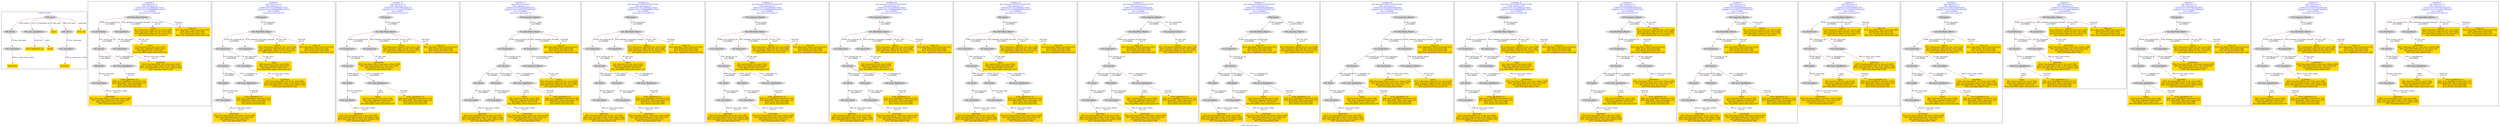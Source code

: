 digraph n0 {
fontcolor="blue"
remincross="true"
label="s09-s-18-artists.json"
subgraph cluster_0 {
label="1-correct model"
n2[style="filled",color="white",fillcolor="lightgray",label="E39_Actor1"];
n3[style="filled",color="white",fillcolor="lightgray",label="E69_Death1"];
n4[style="filled",color="white",fillcolor="lightgray",label="E82_Actor_Appellation1"];
n5[shape="plaintext",style="filled",fillcolor="gold",label="values"];
n6[style="filled",color="white",fillcolor="lightgray",label="E67_Birth1"];
n7[shape="plaintext",style="filled",fillcolor="gold",label="artist_uri"];
n8[style="filled",color="white",fillcolor="lightgray",label="E52_Time-Span1"];
n9[shape="plaintext",style="filled",fillcolor="gold",label="birthValue"];
n10[style="filled",color="white",fillcolor="lightgray",label="E52_Time-Span2"];
n11[shape="plaintext",style="filled",fillcolor="gold",label="deathValue"];
n12[shape="plaintext",style="filled",fillcolor="gold",label="artist_appellation_uri"];
n13[shape="plaintext",style="filled",fillcolor="gold",label="values"];
}
subgraph cluster_1 {
label="candidate 0\nlink coherence:1.0\nnode coherence:1.0\nconfidence:0.41212666482170307\nmapping score:0.49848666605167874\ncost:12.99969\n-precision:0.31-recall:0.36"
n15[style="filled",color="white",fillcolor="lightgray",label="E12_Production1"];
n16[style="filled",color="white",fillcolor="lightgray",label="E21_Person1"];
n17[style="filled",color="white",fillcolor="lightgray",label="E52_Time-Span2"];
n18[style="filled",color="white",fillcolor="lightgray",label="E69_Death1"];
n19[style="filled",color="white",fillcolor="lightgray",label="E82_Actor_Appellation1"];
n20[style="filled",color="white",fillcolor="lightgray",label="E22_Man-Made_Object1"];
n21[style="filled",color="white",fillcolor="lightgray",label="E8_Acquisition1"];
n22[style="filled",color="white",fillcolor="lightgray",label="E52_Time-Span4"];
n23[shape="plaintext",style="filled",fillcolor="gold",label="values\n[E8_Acquisition,P3_has_note,0.339]\n[E82_Actor_Appellation,label,0.267]\n[E30_Right,P3_has_note,0.227]\n[E22_Man-Made_Object,classLink,0.167]"];
n24[shape="plaintext",style="filled",fillcolor="gold",label="deathValue\n[E52_Time-Span,P82_at_some_time_within,0.388]\n[E52_Time-Span,P82b_end_of_the_end,0.236]\n[E8_Acquisition,P3_has_note,0.21]\n[E52_Time-Span,label,0.166]"];
n25[shape="plaintext",style="filled",fillcolor="gold",label="values\n[E73_Information_Object,P3_has_note,0.358]\n[E33_Linguistic_Object,P3_has_note,0.296]\n[E22_Man-Made_Object,P3_has_note,0.277]\n[E8_Acquisition,P3_has_note,0.07]"];
n26[shape="plaintext",style="filled",fillcolor="gold",label="birthValue\n[E52_Time-Span,P82b_end_of_the_end,0.308]\n[E52_Time-Span,P82a_begin_of_the_begin,0.305]\n[E52_Time-Span,P82_at_some_time_within,0.285]\n[E52_Time-Span,label,0.102]"];
n27[shape="plaintext",style="filled",fillcolor="gold",label="artist_uri\n[E22_Man-Made_Object,classLink,0.451]\n[E38_Image,classLink,0.204]\n[E21_Person,classLink,0.186]\n[E82_Actor_Appellation,classLink,0.159]"];
n28[shape="plaintext",style="filled",fillcolor="gold",label="artist_appellation_uri\n[E82_Actor_Appellation,classLink,0.732]\n[E22_Man-Made_Object,classLink,0.141]\n[E38_Image,classLink,0.066]\n[E21_Person,classLink,0.06]"];
}
subgraph cluster_2 {
label="candidate 1\nlink coherence:1.0\nnode coherence:1.0\nconfidence:0.41212666482170307\nmapping score:0.49848666605167874\ncost:13.99966\n-precision:0.29-recall:0.36"
n30[style="filled",color="white",fillcolor="lightgray",label="E12_Production1"];
n31[style="filled",color="white",fillcolor="lightgray",label="E21_Person1"];
n32[style="filled",color="white",fillcolor="lightgray",label="E52_Time-Span2"];
n33[style="filled",color="white",fillcolor="lightgray",label="E69_Death1"];
n34[style="filled",color="white",fillcolor="lightgray",label="E82_Actor_Appellation1"];
n35[style="filled",color="white",fillcolor="lightgray",label="E22_Man-Made_Object1"];
n36[style="filled",color="white",fillcolor="lightgray",label="E8_Acquisition1"];
n37[style="filled",color="white",fillcolor="lightgray",label="E38_Image1"];
n38[style="filled",color="white",fillcolor="lightgray",label="E52_Time-Span4"];
n39[shape="plaintext",style="filled",fillcolor="gold",label="values\n[E8_Acquisition,P3_has_note,0.339]\n[E82_Actor_Appellation,label,0.267]\n[E30_Right,P3_has_note,0.227]\n[E22_Man-Made_Object,classLink,0.167]"];
n40[shape="plaintext",style="filled",fillcolor="gold",label="deathValue\n[E52_Time-Span,P82_at_some_time_within,0.388]\n[E52_Time-Span,P82b_end_of_the_end,0.236]\n[E8_Acquisition,P3_has_note,0.21]\n[E52_Time-Span,label,0.166]"];
n41[shape="plaintext",style="filled",fillcolor="gold",label="values\n[E73_Information_Object,P3_has_note,0.358]\n[E33_Linguistic_Object,P3_has_note,0.296]\n[E22_Man-Made_Object,P3_has_note,0.277]\n[E8_Acquisition,P3_has_note,0.07]"];
n42[shape="plaintext",style="filled",fillcolor="gold",label="birthValue\n[E52_Time-Span,P82b_end_of_the_end,0.308]\n[E52_Time-Span,P82a_begin_of_the_begin,0.305]\n[E52_Time-Span,P82_at_some_time_within,0.285]\n[E52_Time-Span,label,0.102]"];
n43[shape="plaintext",style="filled",fillcolor="gold",label="artist_uri\n[E22_Man-Made_Object,classLink,0.451]\n[E38_Image,classLink,0.204]\n[E21_Person,classLink,0.186]\n[E82_Actor_Appellation,classLink,0.159]"];
n44[shape="plaintext",style="filled",fillcolor="gold",label="artist_appellation_uri\n[E82_Actor_Appellation,classLink,0.732]\n[E22_Man-Made_Object,classLink,0.141]\n[E38_Image,classLink,0.066]\n[E21_Person,classLink,0.06]"];
}
subgraph cluster_3 {
label="candidate 10\nlink coherence:1.0\nnode coherence:1.0\nconfidence:0.3703778518200726\nmapping score:0.5123481728289131\ncost:12.99971\n-precision:0.23-recall:0.27"
n46[style="filled",color="white",fillcolor="lightgray",label="E12_Production1"];
n47[style="filled",color="white",fillcolor="lightgray",label="E21_Person1"];
n48[style="filled",color="white",fillcolor="lightgray",label="E69_Death1"];
n49[style="filled",color="white",fillcolor="lightgray",label="E82_Actor_Appellation1"];
n50[style="filled",color="white",fillcolor="lightgray",label="E22_Man-Made_Object1"];
n51[style="filled",color="white",fillcolor="lightgray",label="E8_Acquisition1"];
n52[style="filled",color="white",fillcolor="lightgray",label="E38_Image1"];
n53[style="filled",color="white",fillcolor="lightgray",label="E52_Time-Span4"];
n54[shape="plaintext",style="filled",fillcolor="gold",label="deathValue\n[E52_Time-Span,P82_at_some_time_within,0.388]\n[E52_Time-Span,P82b_end_of_the_end,0.236]\n[E8_Acquisition,P3_has_note,0.21]\n[E52_Time-Span,label,0.166]"];
n55[shape="plaintext",style="filled",fillcolor="gold",label="birthValue\n[E52_Time-Span,P82b_end_of_the_end,0.308]\n[E52_Time-Span,P82a_begin_of_the_begin,0.305]\n[E52_Time-Span,P82_at_some_time_within,0.285]\n[E52_Time-Span,label,0.102]"];
n56[shape="plaintext",style="filled",fillcolor="gold",label="values\n[E8_Acquisition,P3_has_note,0.339]\n[E82_Actor_Appellation,label,0.267]\n[E30_Right,P3_has_note,0.227]\n[E22_Man-Made_Object,classLink,0.167]"];
n57[shape="plaintext",style="filled",fillcolor="gold",label="values\n[E73_Information_Object,P3_has_note,0.358]\n[E33_Linguistic_Object,P3_has_note,0.296]\n[E22_Man-Made_Object,P3_has_note,0.277]\n[E8_Acquisition,P3_has_note,0.07]"];
n58[shape="plaintext",style="filled",fillcolor="gold",label="artist_uri\n[E22_Man-Made_Object,classLink,0.451]\n[E38_Image,classLink,0.204]\n[E21_Person,classLink,0.186]\n[E82_Actor_Appellation,classLink,0.159]"];
n59[shape="plaintext",style="filled",fillcolor="gold",label="artist_appellation_uri\n[E82_Actor_Appellation,classLink,0.732]\n[E22_Man-Made_Object,classLink,0.141]\n[E38_Image,classLink,0.066]\n[E21_Person,classLink,0.06]"];
}
subgraph cluster_4 {
label="candidate 11\nlink coherence:0.9375\nnode coherence:1.0\nconfidence:0.40332636209584555\nmapping score:0.49555323180972627\ncost:115.009612\n-precision:0.38-recall:0.55"
n61[style="filled",color="white",fillcolor="lightgray",label="E12_Production1"];
n62[style="filled",color="white",fillcolor="lightgray",label="E21_Person1"];
n63[style="filled",color="white",fillcolor="lightgray",label="E67_Birth1"];
n64[style="filled",color="white",fillcolor="lightgray",label="E69_Death1"];
n65[style="filled",color="white",fillcolor="lightgray",label="E82_Actor_Appellation1"];
n66[style="filled",color="white",fillcolor="lightgray",label="E22_Man-Made_Object1"];
n67[style="filled",color="white",fillcolor="lightgray",label="E8_Acquisition1"];
n68[style="filled",color="white",fillcolor="lightgray",label="E33_Linguistic_Object2"];
n69[style="filled",color="white",fillcolor="lightgray",label="E52_Time-Span1"];
n70[style="filled",color="white",fillcolor="lightgray",label="E52_Time-Span3"];
n71[style="filled",color="white",fillcolor="lightgray",label="E33_Linguistic_Object1"];
n72[shape="plaintext",style="filled",fillcolor="gold",label="birthValue\n[E52_Time-Span,P82b_end_of_the_end,0.308]\n[E52_Time-Span,P82a_begin_of_the_begin,0.305]\n[E52_Time-Span,P82_at_some_time_within,0.285]\n[E52_Time-Span,label,0.102]"];
n73[shape="plaintext",style="filled",fillcolor="gold",label="values\n[E8_Acquisition,P3_has_note,0.339]\n[E82_Actor_Appellation,label,0.267]\n[E30_Right,P3_has_note,0.227]\n[E22_Man-Made_Object,classLink,0.167]"];
n74[shape="plaintext",style="filled",fillcolor="gold",label="deathValue\n[E52_Time-Span,P82_at_some_time_within,0.388]\n[E52_Time-Span,P82b_end_of_the_end,0.236]\n[E8_Acquisition,P3_has_note,0.21]\n[E52_Time-Span,label,0.166]"];
n75[shape="plaintext",style="filled",fillcolor="gold",label="values\n[E73_Information_Object,P3_has_note,0.358]\n[E33_Linguistic_Object,P3_has_note,0.296]\n[E22_Man-Made_Object,P3_has_note,0.277]\n[E8_Acquisition,P3_has_note,0.07]"];
n76[shape="plaintext",style="filled",fillcolor="gold",label="artist_uri\n[E22_Man-Made_Object,classLink,0.451]\n[E38_Image,classLink,0.204]\n[E21_Person,classLink,0.186]\n[E82_Actor_Appellation,classLink,0.159]"];
n77[shape="plaintext",style="filled",fillcolor="gold",label="artist_appellation_uri\n[E82_Actor_Appellation,classLink,0.732]\n[E22_Man-Made_Object,classLink,0.141]\n[E38_Image,classLink,0.066]\n[E21_Person,classLink,0.06]"];
}
subgraph cluster_5 {
label="candidate 12\nlink coherence:0.9333333333333333\nnode coherence:1.0\nconfidence:0.41212666482170307\nmapping score:0.49848666605167874\ncost:14.9996\n-precision:0.33-recall:0.45"
n79[style="filled",color="white",fillcolor="lightgray",label="E12_Production1"];
n80[style="filled",color="white",fillcolor="lightgray",label="E21_Person1"];
n81[style="filled",color="white",fillcolor="lightgray",label="E67_Birth1"];
n82[style="filled",color="white",fillcolor="lightgray",label="E69_Death1"];
n83[style="filled",color="white",fillcolor="lightgray",label="E82_Actor_Appellation1"];
n84[style="filled",color="white",fillcolor="lightgray",label="E22_Man-Made_Object1"];
n85[style="filled",color="white",fillcolor="lightgray",label="E8_Acquisition1"];
n86[style="filled",color="white",fillcolor="lightgray",label="E38_Image1"];
n87[style="filled",color="white",fillcolor="lightgray",label="E52_Time-Span1"];
n88[style="filled",color="white",fillcolor="lightgray",label="E52_Time-Span3"];
n89[shape="plaintext",style="filled",fillcolor="gold",label="values\n[E8_Acquisition,P3_has_note,0.339]\n[E82_Actor_Appellation,label,0.267]\n[E30_Right,P3_has_note,0.227]\n[E22_Man-Made_Object,classLink,0.167]"];
n90[shape="plaintext",style="filled",fillcolor="gold",label="birthValue\n[E52_Time-Span,P82b_end_of_the_end,0.308]\n[E52_Time-Span,P82a_begin_of_the_begin,0.305]\n[E52_Time-Span,P82_at_some_time_within,0.285]\n[E52_Time-Span,label,0.102]"];
n91[shape="plaintext",style="filled",fillcolor="gold",label="deathValue\n[E52_Time-Span,P82_at_some_time_within,0.388]\n[E52_Time-Span,P82b_end_of_the_end,0.236]\n[E8_Acquisition,P3_has_note,0.21]\n[E52_Time-Span,label,0.166]"];
n92[shape="plaintext",style="filled",fillcolor="gold",label="values\n[E73_Information_Object,P3_has_note,0.358]\n[E33_Linguistic_Object,P3_has_note,0.296]\n[E22_Man-Made_Object,P3_has_note,0.277]\n[E8_Acquisition,P3_has_note,0.07]"];
n93[shape="plaintext",style="filled",fillcolor="gold",label="artist_uri\n[E22_Man-Made_Object,classLink,0.451]\n[E38_Image,classLink,0.204]\n[E21_Person,classLink,0.186]\n[E82_Actor_Appellation,classLink,0.159]"];
n94[shape="plaintext",style="filled",fillcolor="gold",label="artist_appellation_uri\n[E82_Actor_Appellation,classLink,0.732]\n[E22_Man-Made_Object,classLink,0.141]\n[E38_Image,classLink,0.066]\n[E21_Person,classLink,0.06]"];
}
subgraph cluster_6 {
label="candidate 13\nlink coherence:0.9333333333333333\nnode coherence:1.0\nconfidence:0.41212666482170307\nmapping score:0.49848666605167874\ncost:14.99961\n-precision:0.33-recall:0.45"
n96[style="filled",color="white",fillcolor="lightgray",label="E12_Production1"];
n97[style="filled",color="white",fillcolor="lightgray",label="E21_Person1"];
n98[style="filled",color="white",fillcolor="lightgray",label="E67_Birth1"];
n99[style="filled",color="white",fillcolor="lightgray",label="E69_Death1"];
n100[style="filled",color="white",fillcolor="lightgray",label="E82_Actor_Appellation1"];
n101[style="filled",color="white",fillcolor="lightgray",label="E22_Man-Made_Object1"];
n102[style="filled",color="white",fillcolor="lightgray",label="E8_Acquisition1"];
n103[style="filled",color="white",fillcolor="lightgray",label="E33_Linguistic_Object2"];
n104[style="filled",color="white",fillcolor="lightgray",label="E52_Time-Span1"];
n105[style="filled",color="white",fillcolor="lightgray",label="E52_Time-Span3"];
n106[shape="plaintext",style="filled",fillcolor="gold",label="values\n[E8_Acquisition,P3_has_note,0.339]\n[E82_Actor_Appellation,label,0.267]\n[E30_Right,P3_has_note,0.227]\n[E22_Man-Made_Object,classLink,0.167]"];
n107[shape="plaintext",style="filled",fillcolor="gold",label="birthValue\n[E52_Time-Span,P82b_end_of_the_end,0.308]\n[E52_Time-Span,P82a_begin_of_the_begin,0.305]\n[E52_Time-Span,P82_at_some_time_within,0.285]\n[E52_Time-Span,label,0.102]"];
n108[shape="plaintext",style="filled",fillcolor="gold",label="deathValue\n[E52_Time-Span,P82_at_some_time_within,0.388]\n[E52_Time-Span,P82b_end_of_the_end,0.236]\n[E8_Acquisition,P3_has_note,0.21]\n[E52_Time-Span,label,0.166]"];
n109[shape="plaintext",style="filled",fillcolor="gold",label="values\n[E73_Information_Object,P3_has_note,0.358]\n[E33_Linguistic_Object,P3_has_note,0.296]\n[E22_Man-Made_Object,P3_has_note,0.277]\n[E8_Acquisition,P3_has_note,0.07]"];
n110[shape="plaintext",style="filled",fillcolor="gold",label="artist_uri\n[E22_Man-Made_Object,classLink,0.451]\n[E38_Image,classLink,0.204]\n[E21_Person,classLink,0.186]\n[E82_Actor_Appellation,classLink,0.159]"];
n111[shape="plaintext",style="filled",fillcolor="gold",label="artist_appellation_uri\n[E82_Actor_Appellation,classLink,0.732]\n[E22_Man-Made_Object,classLink,0.141]\n[E38_Image,classLink,0.066]\n[E21_Person,classLink,0.06]"];
}
subgraph cluster_7 {
label="candidate 14\nlink coherence:0.9333333333333333\nnode coherence:1.0\nconfidence:0.41212666482170307\nmapping score:0.49848666605167874\ncost:14.99962\n-precision:0.33-recall:0.45"
n113[style="filled",color="white",fillcolor="lightgray",label="E12_Production1"];
n114[style="filled",color="white",fillcolor="lightgray",label="E21_Person1"];
n115[style="filled",color="white",fillcolor="lightgray",label="E67_Birth1"];
n116[style="filled",color="white",fillcolor="lightgray",label="E69_Death1"];
n117[style="filled",color="white",fillcolor="lightgray",label="E82_Actor_Appellation1"];
n118[style="filled",color="white",fillcolor="lightgray",label="E22_Man-Made_Object1"];
n119[style="filled",color="white",fillcolor="lightgray",label="E8_Acquisition1"];
n120[style="filled",color="white",fillcolor="lightgray",label="E33_Linguistic_Object1"];
n121[style="filled",color="white",fillcolor="lightgray",label="E52_Time-Span1"];
n122[style="filled",color="white",fillcolor="lightgray",label="E52_Time-Span3"];
n123[shape="plaintext",style="filled",fillcolor="gold",label="values\n[E8_Acquisition,P3_has_note,0.339]\n[E82_Actor_Appellation,label,0.267]\n[E30_Right,P3_has_note,0.227]\n[E22_Man-Made_Object,classLink,0.167]"];
n124[shape="plaintext",style="filled",fillcolor="gold",label="birthValue\n[E52_Time-Span,P82b_end_of_the_end,0.308]\n[E52_Time-Span,P82a_begin_of_the_begin,0.305]\n[E52_Time-Span,P82_at_some_time_within,0.285]\n[E52_Time-Span,label,0.102]"];
n125[shape="plaintext",style="filled",fillcolor="gold",label="deathValue\n[E52_Time-Span,P82_at_some_time_within,0.388]\n[E52_Time-Span,P82b_end_of_the_end,0.236]\n[E8_Acquisition,P3_has_note,0.21]\n[E52_Time-Span,label,0.166]"];
n126[shape="plaintext",style="filled",fillcolor="gold",label="values\n[E73_Information_Object,P3_has_note,0.358]\n[E33_Linguistic_Object,P3_has_note,0.296]\n[E22_Man-Made_Object,P3_has_note,0.277]\n[E8_Acquisition,P3_has_note,0.07]"];
n127[shape="plaintext",style="filled",fillcolor="gold",label="artist_uri\n[E22_Man-Made_Object,classLink,0.451]\n[E38_Image,classLink,0.204]\n[E21_Person,classLink,0.186]\n[E82_Actor_Appellation,classLink,0.159]"];
n128[shape="plaintext",style="filled",fillcolor="gold",label="artist_appellation_uri\n[E82_Actor_Appellation,classLink,0.732]\n[E22_Man-Made_Object,classLink,0.141]\n[E38_Image,classLink,0.066]\n[E21_Person,classLink,0.06]"];
}
subgraph cluster_8 {
label="candidate 15\nlink coherence:0.9333333333333333\nnode coherence:1.0\nconfidence:0.41212666482170307\nmapping score:0.49848666605167874\ncost:14.99963\n-precision:0.33-recall:0.45"
n130[style="filled",color="white",fillcolor="lightgray",label="E12_Production1"];
n131[style="filled",color="white",fillcolor="lightgray",label="E21_Person1"];
n132[style="filled",color="white",fillcolor="lightgray",label="E67_Birth1"];
n133[style="filled",color="white",fillcolor="lightgray",label="E69_Death1"];
n134[style="filled",color="white",fillcolor="lightgray",label="E82_Actor_Appellation1"];
n135[style="filled",color="white",fillcolor="lightgray",label="E22_Man-Made_Object1"];
n136[style="filled",color="white",fillcolor="lightgray",label="E8_Acquisition1"];
n137[style="filled",color="white",fillcolor="lightgray",label="E38_Image1"];
n138[style="filled",color="white",fillcolor="lightgray",label="E52_Time-Span1"];
n139[style="filled",color="white",fillcolor="lightgray",label="E52_Time-Span4"];
n140[shape="plaintext",style="filled",fillcolor="gold",label="values\n[E8_Acquisition,P3_has_note,0.339]\n[E82_Actor_Appellation,label,0.267]\n[E30_Right,P3_has_note,0.227]\n[E22_Man-Made_Object,classLink,0.167]"];
n141[shape="plaintext",style="filled",fillcolor="gold",label="birthValue\n[E52_Time-Span,P82b_end_of_the_end,0.308]\n[E52_Time-Span,P82a_begin_of_the_begin,0.305]\n[E52_Time-Span,P82_at_some_time_within,0.285]\n[E52_Time-Span,label,0.102]"];
n142[shape="plaintext",style="filled",fillcolor="gold",label="deathValue\n[E52_Time-Span,P82_at_some_time_within,0.388]\n[E52_Time-Span,P82b_end_of_the_end,0.236]\n[E8_Acquisition,P3_has_note,0.21]\n[E52_Time-Span,label,0.166]"];
n143[shape="plaintext",style="filled",fillcolor="gold",label="values\n[E73_Information_Object,P3_has_note,0.358]\n[E33_Linguistic_Object,P3_has_note,0.296]\n[E22_Man-Made_Object,P3_has_note,0.277]\n[E8_Acquisition,P3_has_note,0.07]"];
n144[shape="plaintext",style="filled",fillcolor="gold",label="artist_uri\n[E22_Man-Made_Object,classLink,0.451]\n[E38_Image,classLink,0.204]\n[E21_Person,classLink,0.186]\n[E82_Actor_Appellation,classLink,0.159]"];
n145[shape="plaintext",style="filled",fillcolor="gold",label="artist_appellation_uri\n[E82_Actor_Appellation,classLink,0.732]\n[E22_Man-Made_Object,classLink,0.141]\n[E38_Image,classLink,0.066]\n[E21_Person,classLink,0.06]"];
}
subgraph cluster_9 {
label="candidate 16\nlink coherence:0.9333333333333333\nnode coherence:1.0\nconfidence:0.40332636209584555\nmapping score:0.49555323180972627\ncost:113.99964\n-precision:0.4-recall:0.55"
n147[style="filled",color="white",fillcolor="lightgray",label="E12_Production1"];
n148[style="filled",color="white",fillcolor="lightgray",label="E21_Person1"];
n149[style="filled",color="white",fillcolor="lightgray",label="E67_Birth1"];
n150[style="filled",color="white",fillcolor="lightgray",label="E69_Death1"];
n151[style="filled",color="white",fillcolor="lightgray",label="E82_Actor_Appellation1"];
n152[style="filled",color="white",fillcolor="lightgray",label="E22_Man-Made_Object1"];
n153[style="filled",color="white",fillcolor="lightgray",label="E33_Linguistic_Object2"];
n154[style="filled",color="white",fillcolor="lightgray",label="E52_Time-Span1"];
n155[style="filled",color="white",fillcolor="lightgray",label="E52_Time-Span3"];
n156[style="filled",color="white",fillcolor="lightgray",label="E33_Linguistic_Object1"];
n157[shape="plaintext",style="filled",fillcolor="gold",label="birthValue\n[E52_Time-Span,P82b_end_of_the_end,0.308]\n[E52_Time-Span,P82a_begin_of_the_begin,0.305]\n[E52_Time-Span,P82_at_some_time_within,0.285]\n[E52_Time-Span,label,0.102]"];
n158[shape="plaintext",style="filled",fillcolor="gold",label="values\n[E8_Acquisition,P3_has_note,0.339]\n[E82_Actor_Appellation,label,0.267]\n[E30_Right,P3_has_note,0.227]\n[E22_Man-Made_Object,classLink,0.167]"];
n159[shape="plaintext",style="filled",fillcolor="gold",label="deathValue\n[E52_Time-Span,P82_at_some_time_within,0.388]\n[E52_Time-Span,P82b_end_of_the_end,0.236]\n[E8_Acquisition,P3_has_note,0.21]\n[E52_Time-Span,label,0.166]"];
n160[shape="plaintext",style="filled",fillcolor="gold",label="values\n[E73_Information_Object,P3_has_note,0.358]\n[E33_Linguistic_Object,P3_has_note,0.296]\n[E22_Man-Made_Object,P3_has_note,0.277]\n[E8_Acquisition,P3_has_note,0.07]"];
n161[shape="plaintext",style="filled",fillcolor="gold",label="artist_uri\n[E22_Man-Made_Object,classLink,0.451]\n[E38_Image,classLink,0.204]\n[E21_Person,classLink,0.186]\n[E82_Actor_Appellation,classLink,0.159]"];
n162[shape="plaintext",style="filled",fillcolor="gold",label="artist_appellation_uri\n[E82_Actor_Appellation,classLink,0.732]\n[E22_Man-Made_Object,classLink,0.141]\n[E38_Image,classLink,0.066]\n[E21_Person,classLink,0.06]"];
}
subgraph cluster_10 {
label="candidate 17\nlink coherence:0.9333333333333333\nnode coherence:1.0\nconfidence:0.40332636209584555\nmapping score:0.49555323180972627\ncost:114.009632\n-precision:0.4-recall:0.55"
n164[style="filled",color="white",fillcolor="lightgray",label="E12_Production1"];
n165[style="filled",color="white",fillcolor="lightgray",label="E21_Person1"];
n166[style="filled",color="white",fillcolor="lightgray",label="E67_Birth1"];
n167[style="filled",color="white",fillcolor="lightgray",label="E69_Death1"];
n168[style="filled",color="white",fillcolor="lightgray",label="E82_Actor_Appellation1"];
n169[style="filled",color="white",fillcolor="lightgray",label="E22_Man-Made_Object1"];
n170[style="filled",color="white",fillcolor="lightgray",label="E38_Image1"];
n171[style="filled",color="white",fillcolor="lightgray",label="E52_Time-Span1"];
n172[style="filled",color="white",fillcolor="lightgray",label="E52_Time-Span3"];
n173[style="filled",color="white",fillcolor="lightgray",label="E33_Linguistic_Object1"];
n174[shape="plaintext",style="filled",fillcolor="gold",label="birthValue\n[E52_Time-Span,P82b_end_of_the_end,0.308]\n[E52_Time-Span,P82a_begin_of_the_begin,0.305]\n[E52_Time-Span,P82_at_some_time_within,0.285]\n[E52_Time-Span,label,0.102]"];
n175[shape="plaintext",style="filled",fillcolor="gold",label="values\n[E8_Acquisition,P3_has_note,0.339]\n[E82_Actor_Appellation,label,0.267]\n[E30_Right,P3_has_note,0.227]\n[E22_Man-Made_Object,classLink,0.167]"];
n176[shape="plaintext",style="filled",fillcolor="gold",label="deathValue\n[E52_Time-Span,P82_at_some_time_within,0.388]\n[E52_Time-Span,P82b_end_of_the_end,0.236]\n[E8_Acquisition,P3_has_note,0.21]\n[E52_Time-Span,label,0.166]"];
n177[shape="plaintext",style="filled",fillcolor="gold",label="values\n[E73_Information_Object,P3_has_note,0.358]\n[E33_Linguistic_Object,P3_has_note,0.296]\n[E22_Man-Made_Object,P3_has_note,0.277]\n[E8_Acquisition,P3_has_note,0.07]"];
n178[shape="plaintext",style="filled",fillcolor="gold",label="artist_uri\n[E22_Man-Made_Object,classLink,0.451]\n[E38_Image,classLink,0.204]\n[E21_Person,classLink,0.186]\n[E82_Actor_Appellation,classLink,0.159]"];
n179[shape="plaintext",style="filled",fillcolor="gold",label="artist_appellation_uri\n[E82_Actor_Appellation,classLink,0.732]\n[E22_Man-Made_Object,classLink,0.141]\n[E38_Image,classLink,0.066]\n[E21_Person,classLink,0.06]"];
}
subgraph cluster_11 {
label="candidate 18\nlink coherence:0.9333333333333333\nnode coherence:1.0\nconfidence:0.40332636209584555\nmapping score:0.49555323180972627\ncost:114.009642\n-precision:0.33-recall:0.45"
n181[style="filled",color="white",fillcolor="lightgray",label="E12_Production1"];
n182[style="filled",color="white",fillcolor="lightgray",label="E21_Person1"];
n183[style="filled",color="white",fillcolor="lightgray",label="E52_Time-Span2"];
n184[style="filled",color="white",fillcolor="lightgray",label="E67_Birth1"];
n185[style="filled",color="white",fillcolor="lightgray",label="E82_Actor_Appellation1"];
n186[style="filled",color="white",fillcolor="lightgray",label="E22_Man-Made_Object1"];
n187[style="filled",color="white",fillcolor="lightgray",label="E8_Acquisition1"];
n188[style="filled",color="white",fillcolor="lightgray",label="E33_Linguistic_Object2"];
n189[style="filled",color="white",fillcolor="lightgray",label="E52_Time-Span1"];
n190[style="filled",color="white",fillcolor="lightgray",label="E33_Linguistic_Object1"];
n191[shape="plaintext",style="filled",fillcolor="gold",label="birthValue\n[E52_Time-Span,P82b_end_of_the_end,0.308]\n[E52_Time-Span,P82a_begin_of_the_begin,0.305]\n[E52_Time-Span,P82_at_some_time_within,0.285]\n[E52_Time-Span,label,0.102]"];
n192[shape="plaintext",style="filled",fillcolor="gold",label="values\n[E8_Acquisition,P3_has_note,0.339]\n[E82_Actor_Appellation,label,0.267]\n[E30_Right,P3_has_note,0.227]\n[E22_Man-Made_Object,classLink,0.167]"];
n193[shape="plaintext",style="filled",fillcolor="gold",label="values\n[E73_Information_Object,P3_has_note,0.358]\n[E33_Linguistic_Object,P3_has_note,0.296]\n[E22_Man-Made_Object,P3_has_note,0.277]\n[E8_Acquisition,P3_has_note,0.07]"];
n194[shape="plaintext",style="filled",fillcolor="gold",label="deathValue\n[E52_Time-Span,P82_at_some_time_within,0.388]\n[E52_Time-Span,P82b_end_of_the_end,0.236]\n[E8_Acquisition,P3_has_note,0.21]\n[E52_Time-Span,label,0.166]"];
n195[shape="plaintext",style="filled",fillcolor="gold",label="artist_uri\n[E22_Man-Made_Object,classLink,0.451]\n[E38_Image,classLink,0.204]\n[E21_Person,classLink,0.186]\n[E82_Actor_Appellation,classLink,0.159]"];
n196[shape="plaintext",style="filled",fillcolor="gold",label="artist_appellation_uri\n[E82_Actor_Appellation,classLink,0.732]\n[E22_Man-Made_Object,classLink,0.141]\n[E38_Image,classLink,0.066]\n[E21_Person,classLink,0.06]"];
}
subgraph cluster_12 {
label="candidate 19\nlink coherence:0.9285714285714286\nnode coherence:1.0\nconfidence:0.41212666482170307\nmapping score:0.49848666605167874\ncost:13.99963\n-precision:0.29-recall:0.36"
n198[style="filled",color="white",fillcolor="lightgray",label="E12_Production1"];
n199[style="filled",color="white",fillcolor="lightgray",label="E21_Person1"];
n200[style="filled",color="white",fillcolor="lightgray",label="E52_Time-Span2"];
n201[style="filled",color="white",fillcolor="lightgray",label="E67_Birth1"];
n202[style="filled",color="white",fillcolor="lightgray",label="E82_Actor_Appellation1"];
n203[style="filled",color="white",fillcolor="lightgray",label="E22_Man-Made_Object1"];
n204[style="filled",color="white",fillcolor="lightgray",label="E8_Acquisition1"];
n205[style="filled",color="white",fillcolor="lightgray",label="E38_Image1"];
n206[style="filled",color="white",fillcolor="lightgray",label="E52_Time-Span1"];
n207[shape="plaintext",style="filled",fillcolor="gold",label="values\n[E8_Acquisition,P3_has_note,0.339]\n[E82_Actor_Appellation,label,0.267]\n[E30_Right,P3_has_note,0.227]\n[E22_Man-Made_Object,classLink,0.167]"];
n208[shape="plaintext",style="filled",fillcolor="gold",label="birthValue\n[E52_Time-Span,P82b_end_of_the_end,0.308]\n[E52_Time-Span,P82a_begin_of_the_begin,0.305]\n[E52_Time-Span,P82_at_some_time_within,0.285]\n[E52_Time-Span,label,0.102]"];
n209[shape="plaintext",style="filled",fillcolor="gold",label="deathValue\n[E52_Time-Span,P82_at_some_time_within,0.388]\n[E52_Time-Span,P82b_end_of_the_end,0.236]\n[E8_Acquisition,P3_has_note,0.21]\n[E52_Time-Span,label,0.166]"];
n210[shape="plaintext",style="filled",fillcolor="gold",label="values\n[E73_Information_Object,P3_has_note,0.358]\n[E33_Linguistic_Object,P3_has_note,0.296]\n[E22_Man-Made_Object,P3_has_note,0.277]\n[E8_Acquisition,P3_has_note,0.07]"];
n211[shape="plaintext",style="filled",fillcolor="gold",label="artist_uri\n[E22_Man-Made_Object,classLink,0.451]\n[E38_Image,classLink,0.204]\n[E21_Person,classLink,0.186]\n[E82_Actor_Appellation,classLink,0.159]"];
n212[shape="plaintext",style="filled",fillcolor="gold",label="artist_appellation_uri\n[E82_Actor_Appellation,classLink,0.732]\n[E22_Man-Made_Object,classLink,0.141]\n[E38_Image,classLink,0.066]\n[E21_Person,classLink,0.06]"];
}
subgraph cluster_13 {
label="candidate 2\nlink coherence:1.0\nnode coherence:1.0\nconfidence:0.40332636209584555\nmapping score:0.49555323180972627\ncost:12.99968\n-precision:0.38-recall:0.45"
n214[style="filled",color="white",fillcolor="lightgray",label="E12_Production1"];
n215[style="filled",color="white",fillcolor="lightgray",label="E21_Person1"];
n216[style="filled",color="white",fillcolor="lightgray",label="E52_Time-Span2"];
n217[style="filled",color="white",fillcolor="lightgray",label="E67_Birth1"];
n218[style="filled",color="white",fillcolor="lightgray",label="E82_Actor_Appellation1"];
n219[style="filled",color="white",fillcolor="lightgray",label="E22_Man-Made_Object1"];
n220[style="filled",color="white",fillcolor="lightgray",label="E33_Linguistic_Object1"];
n221[style="filled",color="white",fillcolor="lightgray",label="E52_Time-Span1"];
n222[shape="plaintext",style="filled",fillcolor="gold",label="birthValue\n[E52_Time-Span,P82b_end_of_the_end,0.308]\n[E52_Time-Span,P82a_begin_of_the_begin,0.305]\n[E52_Time-Span,P82_at_some_time_within,0.285]\n[E52_Time-Span,label,0.102]"];
n223[shape="plaintext",style="filled",fillcolor="gold",label="values\n[E8_Acquisition,P3_has_note,0.339]\n[E82_Actor_Appellation,label,0.267]\n[E30_Right,P3_has_note,0.227]\n[E22_Man-Made_Object,classLink,0.167]"];
n224[shape="plaintext",style="filled",fillcolor="gold",label="values\n[E73_Information_Object,P3_has_note,0.358]\n[E33_Linguistic_Object,P3_has_note,0.296]\n[E22_Man-Made_Object,P3_has_note,0.277]\n[E8_Acquisition,P3_has_note,0.07]"];
n225[shape="plaintext",style="filled",fillcolor="gold",label="deathValue\n[E52_Time-Span,P82_at_some_time_within,0.388]\n[E52_Time-Span,P82b_end_of_the_end,0.236]\n[E8_Acquisition,P3_has_note,0.21]\n[E52_Time-Span,label,0.166]"];
n226[shape="plaintext",style="filled",fillcolor="gold",label="artist_uri\n[E22_Man-Made_Object,classLink,0.451]\n[E38_Image,classLink,0.204]\n[E21_Person,classLink,0.186]\n[E82_Actor_Appellation,classLink,0.159]"];
n227[shape="plaintext",style="filled",fillcolor="gold",label="artist_appellation_uri\n[E82_Actor_Appellation,classLink,0.732]\n[E22_Man-Made_Object,classLink,0.141]\n[E38_Image,classLink,0.066]\n[E21_Person,classLink,0.06]"];
}
subgraph cluster_14 {
label="candidate 3\nlink coherence:1.0\nnode coherence:1.0\nconfidence:0.40332636209584555\nmapping score:0.49555323180972627\ncost:13.99965\n-precision:0.43-recall:0.55"
n229[style="filled",color="white",fillcolor="lightgray",label="E12_Production1"];
n230[style="filled",color="white",fillcolor="lightgray",label="E21_Person1"];
n231[style="filled",color="white",fillcolor="lightgray",label="E67_Birth1"];
n232[style="filled",color="white",fillcolor="lightgray",label="E69_Death1"];
n233[style="filled",color="white",fillcolor="lightgray",label="E82_Actor_Appellation1"];
n234[style="filled",color="white",fillcolor="lightgray",label="E22_Man-Made_Object1"];
n235[style="filled",color="white",fillcolor="lightgray",label="E33_Linguistic_Object1"];
n236[style="filled",color="white",fillcolor="lightgray",label="E52_Time-Span1"];
n237[style="filled",color="white",fillcolor="lightgray",label="E52_Time-Span3"];
n238[shape="plaintext",style="filled",fillcolor="gold",label="birthValue\n[E52_Time-Span,P82b_end_of_the_end,0.308]\n[E52_Time-Span,P82a_begin_of_the_begin,0.305]\n[E52_Time-Span,P82_at_some_time_within,0.285]\n[E52_Time-Span,label,0.102]"];
n239[shape="plaintext",style="filled",fillcolor="gold",label="values\n[E8_Acquisition,P3_has_note,0.339]\n[E82_Actor_Appellation,label,0.267]\n[E30_Right,P3_has_note,0.227]\n[E22_Man-Made_Object,classLink,0.167]"];
n240[shape="plaintext",style="filled",fillcolor="gold",label="deathValue\n[E52_Time-Span,P82_at_some_time_within,0.388]\n[E52_Time-Span,P82b_end_of_the_end,0.236]\n[E8_Acquisition,P3_has_note,0.21]\n[E52_Time-Span,label,0.166]"];
n241[shape="plaintext",style="filled",fillcolor="gold",label="values\n[E73_Information_Object,P3_has_note,0.358]\n[E33_Linguistic_Object,P3_has_note,0.296]\n[E22_Man-Made_Object,P3_has_note,0.277]\n[E8_Acquisition,P3_has_note,0.07]"];
n242[shape="plaintext",style="filled",fillcolor="gold",label="artist_uri\n[E22_Man-Made_Object,classLink,0.451]\n[E38_Image,classLink,0.204]\n[E21_Person,classLink,0.186]\n[E82_Actor_Appellation,classLink,0.159]"];
n243[shape="plaintext",style="filled",fillcolor="gold",label="artist_appellation_uri\n[E82_Actor_Appellation,classLink,0.732]\n[E22_Man-Made_Object,classLink,0.141]\n[E38_Image,classLink,0.066]\n[E21_Person,classLink,0.06]"];
}
subgraph cluster_15 {
label="candidate 4\nlink coherence:1.0\nnode coherence:1.0\nconfidence:0.400195389318762\nmapping score:0.5222873519951429\ncost:11.99972\n-precision:0.42-recall:0.45"
n245[style="filled",color="white",fillcolor="lightgray",label="E12_Production1"];
n246[style="filled",color="white",fillcolor="lightgray",label="E21_Person1"];
n247[style="filled",color="white",fillcolor="lightgray",label="E52_Time-Span2"];
n248[style="filled",color="white",fillcolor="lightgray",label="E69_Death1"];
n249[style="filled",color="white",fillcolor="lightgray",label="E82_Actor_Appellation1"];
n250[style="filled",color="white",fillcolor="lightgray",label="E22_Man-Made_Object1"];
n251[style="filled",color="white",fillcolor="lightgray",label="E52_Time-Span4"];
n252[shape="plaintext",style="filled",fillcolor="gold",label="deathValue\n[E52_Time-Span,P82_at_some_time_within,0.388]\n[E52_Time-Span,P82b_end_of_the_end,0.236]\n[E8_Acquisition,P3_has_note,0.21]\n[E52_Time-Span,label,0.166]"];
n253[shape="plaintext",style="filled",fillcolor="gold",label="values\n[E8_Acquisition,P3_has_note,0.339]\n[E82_Actor_Appellation,label,0.267]\n[E30_Right,P3_has_note,0.227]\n[E22_Man-Made_Object,classLink,0.167]"];
n254[shape="plaintext",style="filled",fillcolor="gold",label="values\n[E73_Information_Object,P3_has_note,0.358]\n[E33_Linguistic_Object,P3_has_note,0.296]\n[E22_Man-Made_Object,P3_has_note,0.277]\n[E8_Acquisition,P3_has_note,0.07]"];
n255[shape="plaintext",style="filled",fillcolor="gold",label="birthValue\n[E52_Time-Span,P82b_end_of_the_end,0.308]\n[E52_Time-Span,P82a_begin_of_the_begin,0.305]\n[E52_Time-Span,P82_at_some_time_within,0.285]\n[E52_Time-Span,label,0.102]"];
n256[shape="plaintext",style="filled",fillcolor="gold",label="artist_uri\n[E22_Man-Made_Object,classLink,0.451]\n[E38_Image,classLink,0.204]\n[E21_Person,classLink,0.186]\n[E82_Actor_Appellation,classLink,0.159]"];
n257[shape="plaintext",style="filled",fillcolor="gold",label="artist_appellation_uri\n[E82_Actor_Appellation,classLink,0.732]\n[E22_Man-Made_Object,classLink,0.141]\n[E38_Image,classLink,0.066]\n[E21_Person,classLink,0.06]"];
}
subgraph cluster_16 {
label="candidate 5\nlink coherence:1.0\nnode coherence:1.0\nconfidence:0.400195389318762\nmapping score:0.5222873519951429\ncost:12.99969\n-precision:0.38-recall:0.45"
n259[style="filled",color="white",fillcolor="lightgray",label="E12_Production1"];
n260[style="filled",color="white",fillcolor="lightgray",label="E21_Person1"];
n261[style="filled",color="white",fillcolor="lightgray",label="E52_Time-Span2"];
n262[style="filled",color="white",fillcolor="lightgray",label="E69_Death1"];
n263[style="filled",color="white",fillcolor="lightgray",label="E82_Actor_Appellation1"];
n264[style="filled",color="white",fillcolor="lightgray",label="E22_Man-Made_Object1"];
n265[style="filled",color="white",fillcolor="lightgray",label="E38_Image1"];
n266[style="filled",color="white",fillcolor="lightgray",label="E52_Time-Span4"];
n267[shape="plaintext",style="filled",fillcolor="gold",label="deathValue\n[E52_Time-Span,P82_at_some_time_within,0.388]\n[E52_Time-Span,P82b_end_of_the_end,0.236]\n[E8_Acquisition,P3_has_note,0.21]\n[E52_Time-Span,label,0.166]"];
n268[shape="plaintext",style="filled",fillcolor="gold",label="values\n[E8_Acquisition,P3_has_note,0.339]\n[E82_Actor_Appellation,label,0.267]\n[E30_Right,P3_has_note,0.227]\n[E22_Man-Made_Object,classLink,0.167]"];
n269[shape="plaintext",style="filled",fillcolor="gold",label="values\n[E73_Information_Object,P3_has_note,0.358]\n[E33_Linguistic_Object,P3_has_note,0.296]\n[E22_Man-Made_Object,P3_has_note,0.277]\n[E8_Acquisition,P3_has_note,0.07]"];
n270[shape="plaintext",style="filled",fillcolor="gold",label="birthValue\n[E52_Time-Span,P82b_end_of_the_end,0.308]\n[E52_Time-Span,P82a_begin_of_the_begin,0.305]\n[E52_Time-Span,P82_at_some_time_within,0.285]\n[E52_Time-Span,label,0.102]"];
n271[shape="plaintext",style="filled",fillcolor="gold",label="artist_uri\n[E22_Man-Made_Object,classLink,0.451]\n[E38_Image,classLink,0.204]\n[E21_Person,classLink,0.186]\n[E82_Actor_Appellation,classLink,0.159]"];
n272[shape="plaintext",style="filled",fillcolor="gold",label="artist_appellation_uri\n[E82_Actor_Appellation,classLink,0.732]\n[E22_Man-Made_Object,classLink,0.141]\n[E38_Image,classLink,0.066]\n[E21_Person,classLink,0.06]"];
}
subgraph cluster_17 {
label="candidate 6\nlink coherence:1.0\nnode coherence:1.0\nconfidence:0.3703778518200726\nmapping score:0.5123481728289131\ncost:10.99974\n-precision:0.27-recall:0.27"
n274[style="filled",color="white",fillcolor="lightgray",label="E12_Production1"];
n275[style="filled",color="white",fillcolor="lightgray",label="E21_Person1"];
n276[style="filled",color="white",fillcolor="lightgray",label="E52_Time-Span2"];
n277[style="filled",color="white",fillcolor="lightgray",label="E82_Actor_Appellation1"];
n278[style="filled",color="white",fillcolor="lightgray",label="E22_Man-Made_Object1"];
n279[style="filled",color="white",fillcolor="lightgray",label="E8_Acquisition1"];
n280[shape="plaintext",style="filled",fillcolor="gold",label="deathValue\n[E52_Time-Span,P82_at_some_time_within,0.388]\n[E52_Time-Span,P82b_end_of_the_end,0.236]\n[E8_Acquisition,P3_has_note,0.21]\n[E52_Time-Span,label,0.166]"];
n281[shape="plaintext",style="filled",fillcolor="gold",label="values\n[E8_Acquisition,P3_has_note,0.339]\n[E82_Actor_Appellation,label,0.267]\n[E30_Right,P3_has_note,0.227]\n[E22_Man-Made_Object,classLink,0.167]"];
n282[shape="plaintext",style="filled",fillcolor="gold",label="values\n[E73_Information_Object,P3_has_note,0.358]\n[E33_Linguistic_Object,P3_has_note,0.296]\n[E22_Man-Made_Object,P3_has_note,0.277]\n[E8_Acquisition,P3_has_note,0.07]"];
n283[shape="plaintext",style="filled",fillcolor="gold",label="birthValue\n[E52_Time-Span,P82b_end_of_the_end,0.308]\n[E52_Time-Span,P82a_begin_of_the_begin,0.305]\n[E52_Time-Span,P82_at_some_time_within,0.285]\n[E52_Time-Span,label,0.102]"];
n284[shape="plaintext",style="filled",fillcolor="gold",label="artist_uri\n[E22_Man-Made_Object,classLink,0.451]\n[E38_Image,classLink,0.204]\n[E21_Person,classLink,0.186]\n[E82_Actor_Appellation,classLink,0.159]"];
n285[shape="plaintext",style="filled",fillcolor="gold",label="artist_appellation_uri\n[E82_Actor_Appellation,classLink,0.732]\n[E22_Man-Made_Object,classLink,0.141]\n[E38_Image,classLink,0.066]\n[E21_Person,classLink,0.06]"];
}
subgraph cluster_18 {
label="candidate 7\nlink coherence:1.0\nnode coherence:1.0\nconfidence:0.3703778518200726\nmapping score:0.5123481728289131\ncost:11.99971\n-precision:0.25-recall:0.27"
n287[style="filled",color="white",fillcolor="lightgray",label="E12_Production1"];
n288[style="filled",color="white",fillcolor="lightgray",label="E21_Person1"];
n289[style="filled",color="white",fillcolor="lightgray",label="E52_Time-Span2"];
n290[style="filled",color="white",fillcolor="lightgray",label="E82_Actor_Appellation1"];
n291[style="filled",color="white",fillcolor="lightgray",label="E22_Man-Made_Object1"];
n292[style="filled",color="white",fillcolor="lightgray",label="E8_Acquisition1"];
n293[style="filled",color="white",fillcolor="lightgray",label="E38_Image1"];
n294[shape="plaintext",style="filled",fillcolor="gold",label="deathValue\n[E52_Time-Span,P82_at_some_time_within,0.388]\n[E52_Time-Span,P82b_end_of_the_end,0.236]\n[E8_Acquisition,P3_has_note,0.21]\n[E52_Time-Span,label,0.166]"];
n295[shape="plaintext",style="filled",fillcolor="gold",label="values\n[E8_Acquisition,P3_has_note,0.339]\n[E82_Actor_Appellation,label,0.267]\n[E30_Right,P3_has_note,0.227]\n[E22_Man-Made_Object,classLink,0.167]"];
n296[shape="plaintext",style="filled",fillcolor="gold",label="values\n[E73_Information_Object,P3_has_note,0.358]\n[E33_Linguistic_Object,P3_has_note,0.296]\n[E22_Man-Made_Object,P3_has_note,0.277]\n[E8_Acquisition,P3_has_note,0.07]"];
n297[shape="plaintext",style="filled",fillcolor="gold",label="birthValue\n[E52_Time-Span,P82b_end_of_the_end,0.308]\n[E52_Time-Span,P82a_begin_of_the_begin,0.305]\n[E52_Time-Span,P82_at_some_time_within,0.285]\n[E52_Time-Span,label,0.102]"];
n298[shape="plaintext",style="filled",fillcolor="gold",label="artist_uri\n[E22_Man-Made_Object,classLink,0.451]\n[E38_Image,classLink,0.204]\n[E21_Person,classLink,0.186]\n[E82_Actor_Appellation,classLink,0.159]"];
n299[shape="plaintext",style="filled",fillcolor="gold",label="artist_appellation_uri\n[E82_Actor_Appellation,classLink,0.732]\n[E22_Man-Made_Object,classLink,0.141]\n[E38_Image,classLink,0.066]\n[E21_Person,classLink,0.06]"];
}
subgraph cluster_19 {
label="candidate 8\nlink coherence:1.0\nnode coherence:1.0\nconfidence:0.3703778518200726\nmapping score:0.5123481728289131\ncost:11.99972\n-precision:0.25-recall:0.27"
n301[style="filled",color="white",fillcolor="lightgray",label="E12_Production1"];
n302[style="filled",color="white",fillcolor="lightgray",label="E21_Person1"];
n303[style="filled",color="white",fillcolor="lightgray",label="E52_Time-Span2"];
n304[style="filled",color="white",fillcolor="lightgray",label="E82_Actor_Appellation1"];
n305[style="filled",color="white",fillcolor="lightgray",label="E22_Man-Made_Object1"];
n306[style="filled",color="white",fillcolor="lightgray",label="E8_Acquisition1"];
n307[style="filled",color="white",fillcolor="lightgray",label="E33_Linguistic_Object2"];
n308[shape="plaintext",style="filled",fillcolor="gold",label="deathValue\n[E52_Time-Span,P82_at_some_time_within,0.388]\n[E52_Time-Span,P82b_end_of_the_end,0.236]\n[E8_Acquisition,P3_has_note,0.21]\n[E52_Time-Span,label,0.166]"];
n309[shape="plaintext",style="filled",fillcolor="gold",label="values\n[E8_Acquisition,P3_has_note,0.339]\n[E82_Actor_Appellation,label,0.267]\n[E30_Right,P3_has_note,0.227]\n[E22_Man-Made_Object,classLink,0.167]"];
n310[shape="plaintext",style="filled",fillcolor="gold",label="values\n[E73_Information_Object,P3_has_note,0.358]\n[E33_Linguistic_Object,P3_has_note,0.296]\n[E22_Man-Made_Object,P3_has_note,0.277]\n[E8_Acquisition,P3_has_note,0.07]"];
n311[shape="plaintext",style="filled",fillcolor="gold",label="birthValue\n[E52_Time-Span,P82b_end_of_the_end,0.308]\n[E52_Time-Span,P82a_begin_of_the_begin,0.305]\n[E52_Time-Span,P82_at_some_time_within,0.285]\n[E52_Time-Span,label,0.102]"];
n312[shape="plaintext",style="filled",fillcolor="gold",label="artist_uri\n[E22_Man-Made_Object,classLink,0.451]\n[E38_Image,classLink,0.204]\n[E21_Person,classLink,0.186]\n[E82_Actor_Appellation,classLink,0.159]"];
n313[shape="plaintext",style="filled",fillcolor="gold",label="artist_appellation_uri\n[E82_Actor_Appellation,classLink,0.732]\n[E22_Man-Made_Object,classLink,0.141]\n[E38_Image,classLink,0.066]\n[E21_Person,classLink,0.06]"];
}
subgraph cluster_20 {
label="candidate 9\nlink coherence:1.0\nnode coherence:1.0\nconfidence:0.3703778518200726\nmapping score:0.5123481728289131\ncost:11.99974\n-precision:0.25-recall:0.27"
n315[style="filled",color="white",fillcolor="lightgray",label="E12_Production1"];
n316[style="filled",color="white",fillcolor="lightgray",label="E21_Person1"];
n317[style="filled",color="white",fillcolor="lightgray",label="E69_Death1"];
n318[style="filled",color="white",fillcolor="lightgray",label="E82_Actor_Appellation1"];
n319[style="filled",color="white",fillcolor="lightgray",label="E22_Man-Made_Object1"];
n320[style="filled",color="white",fillcolor="lightgray",label="E8_Acquisition1"];
n321[style="filled",color="white",fillcolor="lightgray",label="E52_Time-Span4"];
n322[shape="plaintext",style="filled",fillcolor="gold",label="deathValue\n[E52_Time-Span,P82_at_some_time_within,0.388]\n[E52_Time-Span,P82b_end_of_the_end,0.236]\n[E8_Acquisition,P3_has_note,0.21]\n[E52_Time-Span,label,0.166]"];
n323[shape="plaintext",style="filled",fillcolor="gold",label="birthValue\n[E52_Time-Span,P82b_end_of_the_end,0.308]\n[E52_Time-Span,P82a_begin_of_the_begin,0.305]\n[E52_Time-Span,P82_at_some_time_within,0.285]\n[E52_Time-Span,label,0.102]"];
n324[shape="plaintext",style="filled",fillcolor="gold",label="values\n[E8_Acquisition,P3_has_note,0.339]\n[E82_Actor_Appellation,label,0.267]\n[E30_Right,P3_has_note,0.227]\n[E22_Man-Made_Object,classLink,0.167]"];
n325[shape="plaintext",style="filled",fillcolor="gold",label="values\n[E73_Information_Object,P3_has_note,0.358]\n[E33_Linguistic_Object,P3_has_note,0.296]\n[E22_Man-Made_Object,P3_has_note,0.277]\n[E8_Acquisition,P3_has_note,0.07]"];
n326[shape="plaintext",style="filled",fillcolor="gold",label="artist_uri\n[E22_Man-Made_Object,classLink,0.451]\n[E38_Image,classLink,0.204]\n[E21_Person,classLink,0.186]\n[E82_Actor_Appellation,classLink,0.159]"];
n327[shape="plaintext",style="filled",fillcolor="gold",label="artist_appellation_uri\n[E82_Actor_Appellation,classLink,0.732]\n[E22_Man-Made_Object,classLink,0.141]\n[E38_Image,classLink,0.066]\n[E21_Person,classLink,0.06]"];
}
n2 -> n3[color="brown",fontcolor="black",label="P100i_died_in"]
n2 -> n4[color="brown",fontcolor="black",label="P131_is_identified_by"]
n2 -> n5[color="brown",fontcolor="black",label="P3_has_note"]
n2 -> n6[color="brown",fontcolor="black",label="P98i_was_born"]
n2 -> n7[color="brown",fontcolor="black",label="classLink"]
n8 -> n9[color="brown",fontcolor="black",label="P82_at_some_time_within"]
n10 -> n11[color="brown",fontcolor="black",label="P82_at_some_time_within"]
n6 -> n8[color="brown",fontcolor="black",label="P4_has_time-span"]
n3 -> n10[color="brown",fontcolor="black",label="P4_has_time-span"]
n4 -> n12[color="brown",fontcolor="black",label="classLink"]
n4 -> n13[color="brown",fontcolor="black",label="label"]
n15 -> n16[color="brown",fontcolor="black",label="P14_carried_out_by\nw=0.99994"]
n15 -> n17[color="brown",fontcolor="black",label="P4_has_time-span\nw=0.99995"]
n16 -> n18[color="brown",fontcolor="black",label="P100i_died_in\nw=0.99995"]
n16 -> n19[color="brown",fontcolor="black",label="P131_is_identified_by\nw=0.99994"]
n20 -> n15[color="brown",fontcolor="black",label="P108i_was_produced_by\nw=0.99994"]
n20 -> n21[color="brown",fontcolor="black",label="P24i_changed_ownership_through\nw=0.99997"]
n18 -> n22[color="brown",fontcolor="black",label="P4_has_time-span\nw=1.0"]
n21 -> n23[color="brown",fontcolor="black",label="P3_has_note\nw=1.0"]
n22 -> n24[color="brown",fontcolor="black",label="P82_at_some_time_within\nw=1.0"]
n20 -> n25[color="brown",fontcolor="black",label="P3_has_note\nw=1.0"]
n17 -> n26[color="brown",fontcolor="black",label="P82_at_some_time_within\nw=1.0"]
n20 -> n27[color="brown",fontcolor="black",label="classLink\nw=1.0"]
n19 -> n28[color="brown",fontcolor="black",label="classLink\nw=1.0"]
n30 -> n31[color="brown",fontcolor="black",label="P14_carried_out_by\nw=0.99994"]
n30 -> n32[color="brown",fontcolor="black",label="P4_has_time-span\nw=0.99995"]
n31 -> n33[color="brown",fontcolor="black",label="P100i_died_in\nw=0.99995"]
n31 -> n34[color="brown",fontcolor="black",label="P131_is_identified_by\nw=0.99994"]
n35 -> n30[color="brown",fontcolor="black",label="P108i_was_produced_by\nw=0.99994"]
n35 -> n36[color="brown",fontcolor="black",label="P24i_changed_ownership_through\nw=0.99997"]
n37 -> n35[color="brown",fontcolor="black",label="P138_represents\nw=0.99997"]
n33 -> n38[color="brown",fontcolor="black",label="P4_has_time-span\nw=1.0"]
n36 -> n39[color="brown",fontcolor="black",label="P3_has_note\nw=1.0"]
n38 -> n40[color="brown",fontcolor="black",label="P82_at_some_time_within\nw=1.0"]
n35 -> n41[color="brown",fontcolor="black",label="P3_has_note\nw=1.0"]
n32 -> n42[color="brown",fontcolor="black",label="P82_at_some_time_within\nw=1.0"]
n35 -> n43[color="brown",fontcolor="black",label="classLink\nw=1.0"]
n34 -> n44[color="brown",fontcolor="black",label="classLink\nw=1.0"]
n46 -> n47[color="brown",fontcolor="black",label="P14_carried_out_by\nw=0.99994"]
n47 -> n48[color="brown",fontcolor="black",label="P100i_died_in\nw=0.99995"]
n47 -> n49[color="brown",fontcolor="black",label="P131_is_identified_by\nw=0.99994"]
n50 -> n46[color="brown",fontcolor="black",label="P108i_was_produced_by\nw=0.99994"]
n50 -> n51[color="brown",fontcolor="black",label="P24i_changed_ownership_through\nw=0.99997"]
n52 -> n50[color="brown",fontcolor="black",label="P138_represents\nw=0.99997"]
n48 -> n53[color="brown",fontcolor="black",label="P4_has_time-span\nw=1.0"]
n51 -> n54[color="brown",fontcolor="black",label="P3_has_note\nw=1.0"]
n53 -> n55[color="brown",fontcolor="black",label="P82_at_some_time_within\nw=1.0"]
n49 -> n56[color="brown",fontcolor="black",label="label\nw=1.0"]
n50 -> n57[color="brown",fontcolor="black",label="P3_has_note\nw=1.0"]
n50 -> n58[color="brown",fontcolor="black",label="classLink\nw=1.0"]
n49 -> n59[color="brown",fontcolor="black",label="classLink\nw=1.0"]
n61 -> n62[color="brown",fontcolor="black",label="P14_carried_out_by\nw=0.99994"]
n62 -> n63[color="brown",fontcolor="black",label="P98i_was_born\nw=0.99995"]
n62 -> n64[color="brown",fontcolor="black",label="P100i_died_in\nw=0.99995"]
n62 -> n65[color="brown",fontcolor="black",label="P131_is_identified_by\nw=0.99994"]
n66 -> n61[color="brown",fontcolor="black",label="P108i_was_produced_by\nw=0.99994"]
n66 -> n67[color="brown",fontcolor="black",label="P24i_changed_ownership_through\nw=0.99997"]
n68 -> n66[color="brown",fontcolor="black",label="P129_is_about\nw=0.99998"]
n63 -> n69[color="brown",fontcolor="black",label="P4_has_time-span\nw=0.99997"]
n64 -> n70[color="brown",fontcolor="black",label="P4_has_time-span\nw=0.99997"]
n67 -> n71[color="brown",fontcolor="black",label="P16_used_specific_object\nw=100.010002"]
n69 -> n72[color="brown",fontcolor="black",label="P82_at_some_time_within\nw=1.0"]
n65 -> n73[color="brown",fontcolor="black",label="label\nw=1.0"]
n70 -> n74[color="brown",fontcolor="black",label="P82_at_some_time_within\nw=1.0"]
n71 -> n75[color="brown",fontcolor="black",label="P3_has_note\nw=1.0"]
n66 -> n76[color="brown",fontcolor="black",label="classLink\nw=1.0"]
n65 -> n77[color="brown",fontcolor="black",label="classLink\nw=1.0"]
n79 -> n80[color="brown",fontcolor="black",label="P14_carried_out_by\nw=0.99994"]
n80 -> n81[color="brown",fontcolor="black",label="P98i_was_born\nw=0.99995"]
n80 -> n82[color="brown",fontcolor="black",label="P100i_died_in\nw=0.99995"]
n80 -> n83[color="brown",fontcolor="black",label="P131_is_identified_by\nw=0.99994"]
n84 -> n79[color="brown",fontcolor="black",label="P108i_was_produced_by\nw=0.99994"]
n84 -> n85[color="brown",fontcolor="black",label="P24i_changed_ownership_through\nw=0.99997"]
n86 -> n84[color="brown",fontcolor="black",label="P138_represents\nw=0.99997"]
n81 -> n87[color="brown",fontcolor="black",label="P4_has_time-span\nw=0.99997"]
n82 -> n88[color="brown",fontcolor="black",label="P4_has_time-span\nw=0.99997"]
n85 -> n89[color="brown",fontcolor="black",label="P3_has_note\nw=1.0"]
n87 -> n90[color="brown",fontcolor="black",label="P82_at_some_time_within\nw=1.0"]
n88 -> n91[color="brown",fontcolor="black",label="P82_at_some_time_within\nw=1.0"]
n84 -> n92[color="brown",fontcolor="black",label="P3_has_note\nw=1.0"]
n84 -> n93[color="brown",fontcolor="black",label="classLink\nw=1.0"]
n83 -> n94[color="brown",fontcolor="black",label="classLink\nw=1.0"]
n96 -> n97[color="brown",fontcolor="black",label="P14_carried_out_by\nw=0.99994"]
n97 -> n98[color="brown",fontcolor="black",label="P98i_was_born\nw=0.99995"]
n97 -> n99[color="brown",fontcolor="black",label="P100i_died_in\nw=0.99995"]
n97 -> n100[color="brown",fontcolor="black",label="P131_is_identified_by\nw=0.99994"]
n101 -> n96[color="brown",fontcolor="black",label="P108i_was_produced_by\nw=0.99994"]
n101 -> n102[color="brown",fontcolor="black",label="P24i_changed_ownership_through\nw=0.99997"]
n103 -> n101[color="brown",fontcolor="black",label="P129_is_about\nw=0.99998"]
n98 -> n104[color="brown",fontcolor="black",label="P4_has_time-span\nw=0.99997"]
n99 -> n105[color="brown",fontcolor="black",label="P4_has_time-span\nw=0.99997"]
n102 -> n106[color="brown",fontcolor="black",label="P3_has_note\nw=1.0"]
n104 -> n107[color="brown",fontcolor="black",label="P82_at_some_time_within\nw=1.0"]
n105 -> n108[color="brown",fontcolor="black",label="P82_at_some_time_within\nw=1.0"]
n101 -> n109[color="brown",fontcolor="black",label="P3_has_note\nw=1.0"]
n101 -> n110[color="brown",fontcolor="black",label="classLink\nw=1.0"]
n100 -> n111[color="brown",fontcolor="black",label="classLink\nw=1.0"]
n113 -> n114[color="brown",fontcolor="black",label="P14_carried_out_by\nw=0.99994"]
n114 -> n115[color="brown",fontcolor="black",label="P98i_was_born\nw=0.99995"]
n114 -> n116[color="brown",fontcolor="black",label="P100i_died_in\nw=0.99995"]
n114 -> n117[color="brown",fontcolor="black",label="P131_is_identified_by\nw=0.99994"]
n118 -> n113[color="brown",fontcolor="black",label="P108i_was_produced_by\nw=0.99994"]
n118 -> n119[color="brown",fontcolor="black",label="P24i_changed_ownership_through\nw=0.99997"]
n120 -> n118[color="brown",fontcolor="black",label="P129_is_about\nw=0.99999"]
n115 -> n121[color="brown",fontcolor="black",label="P4_has_time-span\nw=0.99997"]
n116 -> n122[color="brown",fontcolor="black",label="P4_has_time-span\nw=0.99997"]
n119 -> n123[color="brown",fontcolor="black",label="P3_has_note\nw=1.0"]
n121 -> n124[color="brown",fontcolor="black",label="P82_at_some_time_within\nw=1.0"]
n122 -> n125[color="brown",fontcolor="black",label="P82_at_some_time_within\nw=1.0"]
n118 -> n126[color="brown",fontcolor="black",label="P3_has_note\nw=1.0"]
n118 -> n127[color="brown",fontcolor="black",label="classLink\nw=1.0"]
n117 -> n128[color="brown",fontcolor="black",label="classLink\nw=1.0"]
n130 -> n131[color="brown",fontcolor="black",label="P14_carried_out_by\nw=0.99994"]
n131 -> n132[color="brown",fontcolor="black",label="P98i_was_born\nw=0.99995"]
n131 -> n133[color="brown",fontcolor="black",label="P100i_died_in\nw=0.99995"]
n131 -> n134[color="brown",fontcolor="black",label="P131_is_identified_by\nw=0.99994"]
n135 -> n130[color="brown",fontcolor="black",label="P108i_was_produced_by\nw=0.99994"]
n135 -> n136[color="brown",fontcolor="black",label="P24i_changed_ownership_through\nw=0.99997"]
n137 -> n135[color="brown",fontcolor="black",label="P138_represents\nw=0.99997"]
n132 -> n138[color="brown",fontcolor="black",label="P4_has_time-span\nw=0.99997"]
n133 -> n139[color="brown",fontcolor="black",label="P4_has_time-span\nw=1.0"]
n136 -> n140[color="brown",fontcolor="black",label="P3_has_note\nw=1.0"]
n138 -> n141[color="brown",fontcolor="black",label="P82_at_some_time_within\nw=1.0"]
n139 -> n142[color="brown",fontcolor="black",label="P82_at_some_time_within\nw=1.0"]
n135 -> n143[color="brown",fontcolor="black",label="P3_has_note\nw=1.0"]
n135 -> n144[color="brown",fontcolor="black",label="classLink\nw=1.0"]
n134 -> n145[color="brown",fontcolor="black",label="classLink\nw=1.0"]
n147 -> n148[color="brown",fontcolor="black",label="P14_carried_out_by\nw=0.99994"]
n148 -> n149[color="brown",fontcolor="black",label="P98i_was_born\nw=0.99995"]
n148 -> n150[color="brown",fontcolor="black",label="P100i_died_in\nw=0.99995"]
n148 -> n151[color="brown",fontcolor="black",label="P131_is_identified_by\nw=0.99994"]
n152 -> n147[color="brown",fontcolor="black",label="P108i_was_produced_by\nw=0.99994"]
n153 -> n152[color="brown",fontcolor="black",label="P129_is_about\nw=0.99998"]
n149 -> n154[color="brown",fontcolor="black",label="P4_has_time-span\nw=0.99997"]
n150 -> n155[color="brown",fontcolor="black",label="P4_has_time-span\nw=0.99997"]
n153 -> n156[color="brown",fontcolor="black",label="P73_has_translation\nw=100.0"]
n154 -> n157[color="brown",fontcolor="black",label="P82_at_some_time_within\nw=1.0"]
n151 -> n158[color="brown",fontcolor="black",label="label\nw=1.0"]
n155 -> n159[color="brown",fontcolor="black",label="P82_at_some_time_within\nw=1.0"]
n156 -> n160[color="brown",fontcolor="black",label="P3_has_note\nw=1.0"]
n152 -> n161[color="brown",fontcolor="black",label="classLink\nw=1.0"]
n151 -> n162[color="brown",fontcolor="black",label="classLink\nw=1.0"]
n164 -> n165[color="brown",fontcolor="black",label="P14_carried_out_by\nw=0.99994"]
n165 -> n166[color="brown",fontcolor="black",label="P98i_was_born\nw=0.99995"]
n165 -> n167[color="brown",fontcolor="black",label="P100i_died_in\nw=0.99995"]
n165 -> n168[color="brown",fontcolor="black",label="P131_is_identified_by\nw=0.99994"]
n169 -> n164[color="brown",fontcolor="black",label="P108i_was_produced_by\nw=0.99994"]
n170 -> n169[color="brown",fontcolor="black",label="P138_represents\nw=0.99997"]
n166 -> n171[color="brown",fontcolor="black",label="P4_has_time-span\nw=0.99997"]
n167 -> n172[color="brown",fontcolor="black",label="P4_has_time-span\nw=0.99997"]
n170 -> n173[color="brown",fontcolor="black",label="P129i_is_subject_of\nw=100.010002"]
n171 -> n174[color="brown",fontcolor="black",label="P82_at_some_time_within\nw=1.0"]
n168 -> n175[color="brown",fontcolor="black",label="label\nw=1.0"]
n172 -> n176[color="brown",fontcolor="black",label="P82_at_some_time_within\nw=1.0"]
n173 -> n177[color="brown",fontcolor="black",label="P3_has_note\nw=1.0"]
n169 -> n178[color="brown",fontcolor="black",label="classLink\nw=1.0"]
n168 -> n179[color="brown",fontcolor="black",label="classLink\nw=1.0"]
n181 -> n182[color="brown",fontcolor="black",label="P14_carried_out_by\nw=0.99994"]
n181 -> n183[color="brown",fontcolor="black",label="P4_has_time-span\nw=0.99995"]
n182 -> n184[color="brown",fontcolor="black",label="P98i_was_born\nw=0.99995"]
n182 -> n185[color="brown",fontcolor="black",label="P131_is_identified_by\nw=0.99994"]
n186 -> n181[color="brown",fontcolor="black",label="P108i_was_produced_by\nw=0.99994"]
n186 -> n187[color="brown",fontcolor="black",label="P24i_changed_ownership_through\nw=0.99997"]
n188 -> n186[color="brown",fontcolor="black",label="P129_is_about\nw=0.99998"]
n184 -> n189[color="brown",fontcolor="black",label="P4_has_time-span\nw=0.99997"]
n187 -> n190[color="brown",fontcolor="black",label="P16_used_specific_object\nw=100.010002"]
n189 -> n191[color="brown",fontcolor="black",label="P82_at_some_time_within\nw=1.0"]
n185 -> n192[color="brown",fontcolor="black",label="label\nw=1.0"]
n190 -> n193[color="brown",fontcolor="black",label="P3_has_note\nw=1.0"]
n183 -> n194[color="brown",fontcolor="black",label="P82_at_some_time_within\nw=1.0"]
n186 -> n195[color="brown",fontcolor="black",label="classLink\nw=1.0"]
n185 -> n196[color="brown",fontcolor="black",label="classLink\nw=1.0"]
n198 -> n199[color="brown",fontcolor="black",label="P14_carried_out_by\nw=0.99994"]
n198 -> n200[color="brown",fontcolor="black",label="P4_has_time-span\nw=0.99995"]
n199 -> n201[color="brown",fontcolor="black",label="P98i_was_born\nw=0.99995"]
n199 -> n202[color="brown",fontcolor="black",label="P131_is_identified_by\nw=0.99994"]
n203 -> n198[color="brown",fontcolor="black",label="P108i_was_produced_by\nw=0.99994"]
n203 -> n204[color="brown",fontcolor="black",label="P24i_changed_ownership_through\nw=0.99997"]
n205 -> n203[color="brown",fontcolor="black",label="P138_represents\nw=0.99997"]
n201 -> n206[color="brown",fontcolor="black",label="P4_has_time-span\nw=0.99997"]
n204 -> n207[color="brown",fontcolor="black",label="P3_has_note\nw=1.0"]
n206 -> n208[color="brown",fontcolor="black",label="P82_at_some_time_within\nw=1.0"]
n200 -> n209[color="brown",fontcolor="black",label="P82_at_some_time_within\nw=1.0"]
n203 -> n210[color="brown",fontcolor="black",label="P3_has_note\nw=1.0"]
n203 -> n211[color="brown",fontcolor="black",label="classLink\nw=1.0"]
n202 -> n212[color="brown",fontcolor="black",label="classLink\nw=1.0"]
n214 -> n215[color="brown",fontcolor="black",label="P14_carried_out_by\nw=0.99994"]
n214 -> n216[color="brown",fontcolor="black",label="P4_has_time-span\nw=0.99995"]
n215 -> n217[color="brown",fontcolor="black",label="P98i_was_born\nw=0.99995"]
n215 -> n218[color="brown",fontcolor="black",label="P131_is_identified_by\nw=0.99994"]
n219 -> n214[color="brown",fontcolor="black",label="P108i_was_produced_by\nw=0.99994"]
n220 -> n219[color="brown",fontcolor="black",label="P129_is_about\nw=0.99999"]
n217 -> n221[color="brown",fontcolor="black",label="P4_has_time-span\nw=0.99997"]
n221 -> n222[color="brown",fontcolor="black",label="P82_at_some_time_within\nw=1.0"]
n218 -> n223[color="brown",fontcolor="black",label="label\nw=1.0"]
n220 -> n224[color="brown",fontcolor="black",label="P3_has_note\nw=1.0"]
n216 -> n225[color="brown",fontcolor="black",label="P82_at_some_time_within\nw=1.0"]
n219 -> n226[color="brown",fontcolor="black",label="classLink\nw=1.0"]
n218 -> n227[color="brown",fontcolor="black",label="classLink\nw=1.0"]
n229 -> n230[color="brown",fontcolor="black",label="P14_carried_out_by\nw=0.99994"]
n230 -> n231[color="brown",fontcolor="black",label="P98i_was_born\nw=0.99995"]
n230 -> n232[color="brown",fontcolor="black",label="P100i_died_in\nw=0.99995"]
n230 -> n233[color="brown",fontcolor="black",label="P131_is_identified_by\nw=0.99994"]
n234 -> n229[color="brown",fontcolor="black",label="P108i_was_produced_by\nw=0.99994"]
n235 -> n234[color="brown",fontcolor="black",label="P129_is_about\nw=0.99999"]
n231 -> n236[color="brown",fontcolor="black",label="P4_has_time-span\nw=0.99997"]
n232 -> n237[color="brown",fontcolor="black",label="P4_has_time-span\nw=0.99997"]
n236 -> n238[color="brown",fontcolor="black",label="P82_at_some_time_within\nw=1.0"]
n233 -> n239[color="brown",fontcolor="black",label="label\nw=1.0"]
n237 -> n240[color="brown",fontcolor="black",label="P82_at_some_time_within\nw=1.0"]
n235 -> n241[color="brown",fontcolor="black",label="P3_has_note\nw=1.0"]
n234 -> n242[color="brown",fontcolor="black",label="classLink\nw=1.0"]
n233 -> n243[color="brown",fontcolor="black",label="classLink\nw=1.0"]
n245 -> n246[color="brown",fontcolor="black",label="P14_carried_out_by\nw=0.99994"]
n245 -> n247[color="brown",fontcolor="black",label="P4_has_time-span\nw=0.99995"]
n246 -> n248[color="brown",fontcolor="black",label="P100i_died_in\nw=0.99995"]
n246 -> n249[color="brown",fontcolor="black",label="P131_is_identified_by\nw=0.99994"]
n250 -> n245[color="brown",fontcolor="black",label="P108i_was_produced_by\nw=0.99994"]
n248 -> n251[color="brown",fontcolor="black",label="P4_has_time-span\nw=1.0"]
n251 -> n252[color="brown",fontcolor="black",label="P82_at_some_time_within\nw=1.0"]
n249 -> n253[color="brown",fontcolor="black",label="label\nw=1.0"]
n250 -> n254[color="brown",fontcolor="black",label="P3_has_note\nw=1.0"]
n247 -> n255[color="brown",fontcolor="black",label="P82_at_some_time_within\nw=1.0"]
n250 -> n256[color="brown",fontcolor="black",label="classLink\nw=1.0"]
n249 -> n257[color="brown",fontcolor="black",label="classLink\nw=1.0"]
n259 -> n260[color="brown",fontcolor="black",label="P14_carried_out_by\nw=0.99994"]
n259 -> n261[color="brown",fontcolor="black",label="P4_has_time-span\nw=0.99995"]
n260 -> n262[color="brown",fontcolor="black",label="P100i_died_in\nw=0.99995"]
n260 -> n263[color="brown",fontcolor="black",label="P131_is_identified_by\nw=0.99994"]
n264 -> n259[color="brown",fontcolor="black",label="P108i_was_produced_by\nw=0.99994"]
n265 -> n264[color="brown",fontcolor="black",label="P138_represents\nw=0.99997"]
n262 -> n266[color="brown",fontcolor="black",label="P4_has_time-span\nw=1.0"]
n266 -> n267[color="brown",fontcolor="black",label="P82_at_some_time_within\nw=1.0"]
n263 -> n268[color="brown",fontcolor="black",label="label\nw=1.0"]
n264 -> n269[color="brown",fontcolor="black",label="P3_has_note\nw=1.0"]
n261 -> n270[color="brown",fontcolor="black",label="P82_at_some_time_within\nw=1.0"]
n264 -> n271[color="brown",fontcolor="black",label="classLink\nw=1.0"]
n263 -> n272[color="brown",fontcolor="black",label="classLink\nw=1.0"]
n274 -> n275[color="brown",fontcolor="black",label="P14_carried_out_by\nw=0.99994"]
n274 -> n276[color="brown",fontcolor="black",label="P4_has_time-span\nw=0.99995"]
n275 -> n277[color="brown",fontcolor="black",label="P131_is_identified_by\nw=0.99994"]
n278 -> n274[color="brown",fontcolor="black",label="P108i_was_produced_by\nw=0.99994"]
n278 -> n279[color="brown",fontcolor="black",label="P24i_changed_ownership_through\nw=0.99997"]
n279 -> n280[color="brown",fontcolor="black",label="P3_has_note\nw=1.0"]
n277 -> n281[color="brown",fontcolor="black",label="label\nw=1.0"]
n278 -> n282[color="brown",fontcolor="black",label="P3_has_note\nw=1.0"]
n276 -> n283[color="brown",fontcolor="black",label="P82_at_some_time_within\nw=1.0"]
n278 -> n284[color="brown",fontcolor="black",label="classLink\nw=1.0"]
n277 -> n285[color="brown",fontcolor="black",label="classLink\nw=1.0"]
n287 -> n288[color="brown",fontcolor="black",label="P14_carried_out_by\nw=0.99994"]
n287 -> n289[color="brown",fontcolor="black",label="P4_has_time-span\nw=0.99995"]
n288 -> n290[color="brown",fontcolor="black",label="P131_is_identified_by\nw=0.99994"]
n291 -> n287[color="brown",fontcolor="black",label="P108i_was_produced_by\nw=0.99994"]
n291 -> n292[color="brown",fontcolor="black",label="P24i_changed_ownership_through\nw=0.99997"]
n293 -> n291[color="brown",fontcolor="black",label="P138_represents\nw=0.99997"]
n292 -> n294[color="brown",fontcolor="black",label="P3_has_note\nw=1.0"]
n290 -> n295[color="brown",fontcolor="black",label="label\nw=1.0"]
n291 -> n296[color="brown",fontcolor="black",label="P3_has_note\nw=1.0"]
n289 -> n297[color="brown",fontcolor="black",label="P82_at_some_time_within\nw=1.0"]
n291 -> n298[color="brown",fontcolor="black",label="classLink\nw=1.0"]
n290 -> n299[color="brown",fontcolor="black",label="classLink\nw=1.0"]
n301 -> n302[color="brown",fontcolor="black",label="P14_carried_out_by\nw=0.99994"]
n301 -> n303[color="brown",fontcolor="black",label="P4_has_time-span\nw=0.99995"]
n302 -> n304[color="brown",fontcolor="black",label="P131_is_identified_by\nw=0.99994"]
n305 -> n301[color="brown",fontcolor="black",label="P108i_was_produced_by\nw=0.99994"]
n305 -> n306[color="brown",fontcolor="black",label="P24i_changed_ownership_through\nw=0.99997"]
n307 -> n305[color="brown",fontcolor="black",label="P129_is_about\nw=0.99998"]
n306 -> n308[color="brown",fontcolor="black",label="P3_has_note\nw=1.0"]
n304 -> n309[color="brown",fontcolor="black",label="label\nw=1.0"]
n305 -> n310[color="brown",fontcolor="black",label="P3_has_note\nw=1.0"]
n303 -> n311[color="brown",fontcolor="black",label="P82_at_some_time_within\nw=1.0"]
n305 -> n312[color="brown",fontcolor="black",label="classLink\nw=1.0"]
n304 -> n313[color="brown",fontcolor="black",label="classLink\nw=1.0"]
n315 -> n316[color="brown",fontcolor="black",label="P14_carried_out_by\nw=0.99994"]
n316 -> n317[color="brown",fontcolor="black",label="P100i_died_in\nw=0.99995"]
n316 -> n318[color="brown",fontcolor="black",label="P131_is_identified_by\nw=0.99994"]
n319 -> n315[color="brown",fontcolor="black",label="P108i_was_produced_by\nw=0.99994"]
n319 -> n320[color="brown",fontcolor="black",label="P24i_changed_ownership_through\nw=0.99997"]
n317 -> n321[color="brown",fontcolor="black",label="P4_has_time-span\nw=1.0"]
n320 -> n322[color="brown",fontcolor="black",label="P3_has_note\nw=1.0"]
n321 -> n323[color="brown",fontcolor="black",label="P82_at_some_time_within\nw=1.0"]
n318 -> n324[color="brown",fontcolor="black",label="label\nw=1.0"]
n319 -> n325[color="brown",fontcolor="black",label="P3_has_note\nw=1.0"]
n319 -> n326[color="brown",fontcolor="black",label="classLink\nw=1.0"]
n318 -> n327[color="brown",fontcolor="black",label="classLink\nw=1.0"]
}
